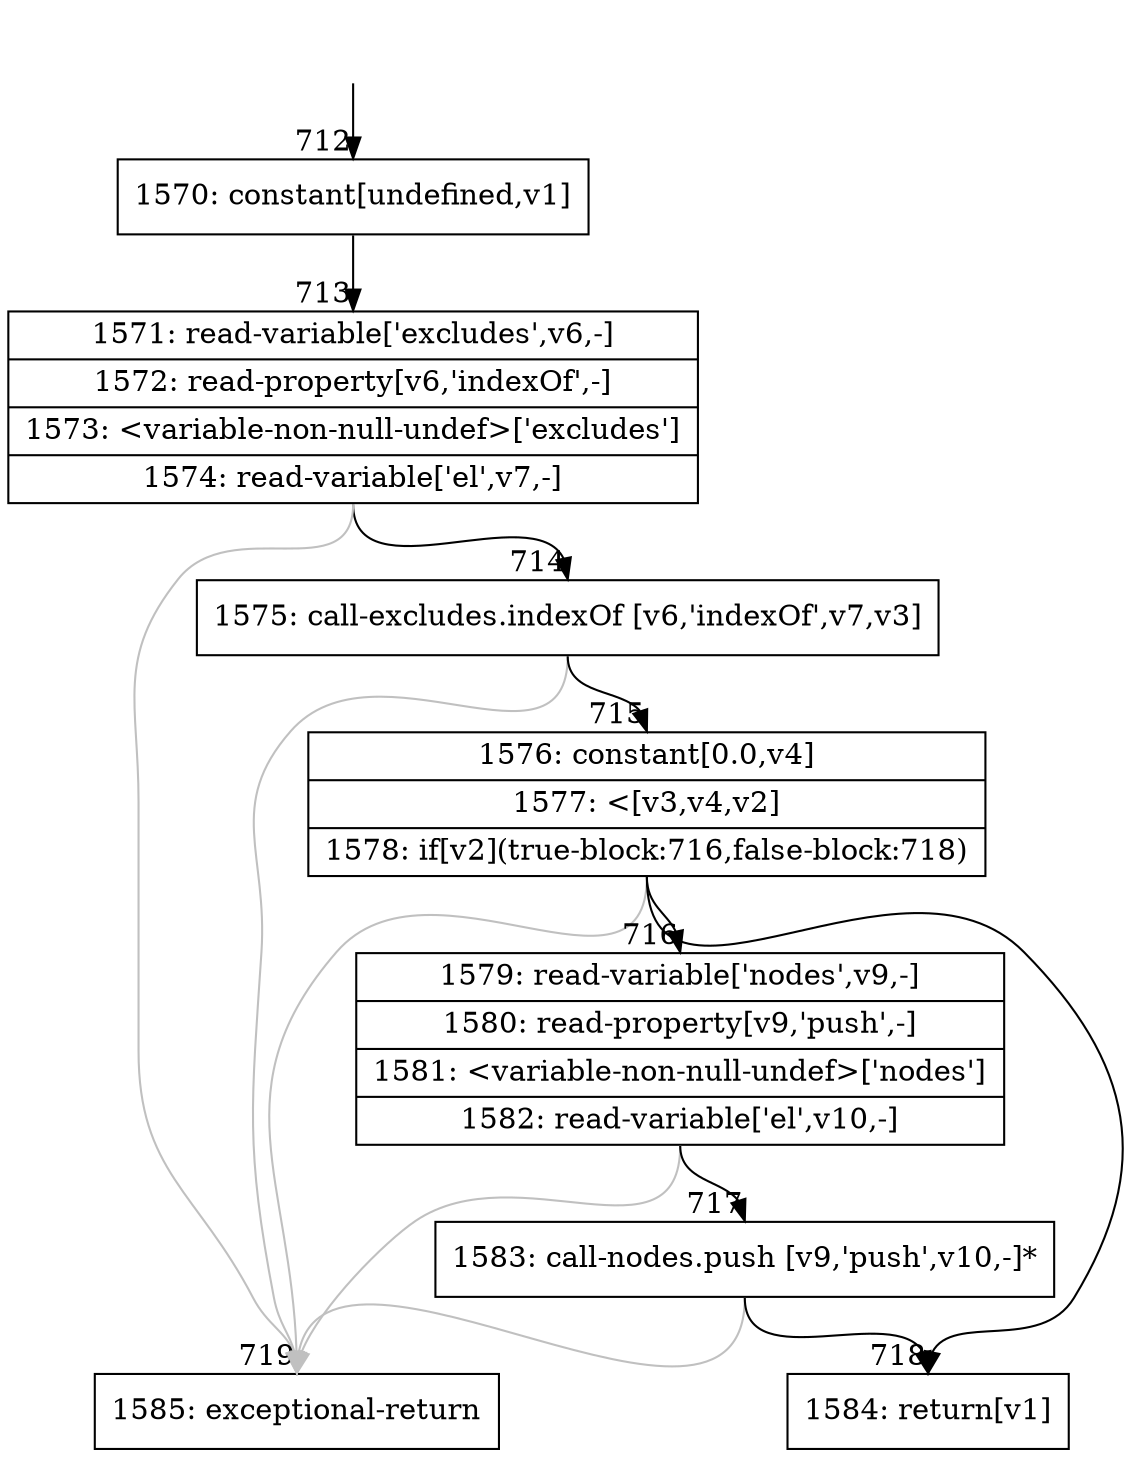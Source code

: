 digraph {
rankdir="TD"
BB_entry67[shape=none,label=""];
BB_entry67 -> BB712 [tailport=s, headport=n, headlabel="    712"]
BB712 [shape=record label="{1570: constant[undefined,v1]}" ] 
BB712 -> BB713 [tailport=s, headport=n, headlabel="      713"]
BB713 [shape=record label="{1571: read-variable['excludes',v6,-]|1572: read-property[v6,'indexOf',-]|1573: \<variable-non-null-undef\>['excludes']|1574: read-variable['el',v7,-]}" ] 
BB713 -> BB714 [tailport=s, headport=n, headlabel="      714"]
BB713 -> BB719 [tailport=s, headport=n, color=gray, headlabel="      719"]
BB714 [shape=record label="{1575: call-excludes.indexOf [v6,'indexOf',v7,v3]}" ] 
BB714 -> BB715 [tailport=s, headport=n, headlabel="      715"]
BB714 -> BB719 [tailport=s, headport=n, color=gray]
BB715 [shape=record label="{1576: constant[0.0,v4]|1577: \<[v3,v4,v2]|1578: if[v2](true-block:716,false-block:718)}" ] 
BB715 -> BB716 [tailport=s, headport=n, headlabel="      716"]
BB715 -> BB718 [tailport=s, headport=n, headlabel="      718"]
BB715 -> BB719 [tailport=s, headport=n, color=gray]
BB716 [shape=record label="{1579: read-variable['nodes',v9,-]|1580: read-property[v9,'push',-]|1581: \<variable-non-null-undef\>['nodes']|1582: read-variable['el',v10,-]}" ] 
BB716 -> BB717 [tailport=s, headport=n, headlabel="      717"]
BB716 -> BB719 [tailport=s, headport=n, color=gray]
BB717 [shape=record label="{1583: call-nodes.push [v9,'push',v10,-]*}" ] 
BB717 -> BB718 [tailport=s, headport=n]
BB717 -> BB719 [tailport=s, headport=n, color=gray]
BB718 [shape=record label="{1584: return[v1]}" ] 
BB719 [shape=record label="{1585: exceptional-return}" ] 
//#$~ 453
}

